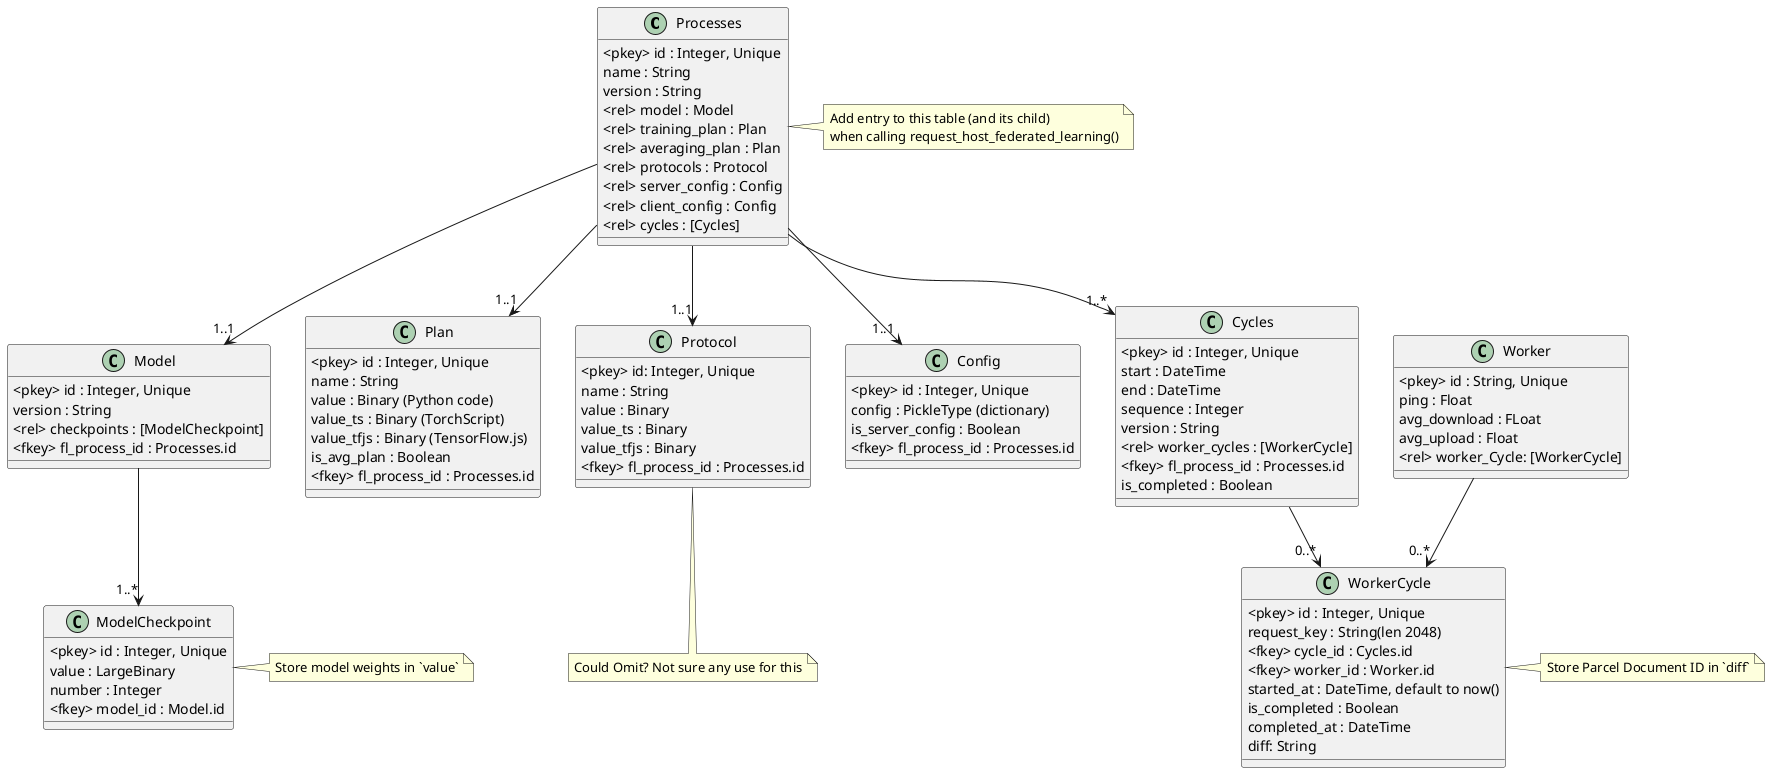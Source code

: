 @startuml Database

Processes --> "1..1" Model
Processes --> "1..1" Plan
Processes --> "1..1" Protocol
Processes --> "1..1" Config
Processes --> "1..*" Cycles
Model --> "1..*" ModelCheckpoint
Cycles --> "0..*" WorkerCycle
Worker --> "0..*" WorkerCycle

class Processes {
	<pkey> id : Integer, Unique
    name : String
    version : String
    <rel> model : Model
    <rel> training_plan : Plan
    <rel> averaging_plan : Plan
    <rel> protocols : Protocol
    <rel> server_config : Config
    <rel> client_config : Config
    <rel> cycles : [Cycles]
}
note right
Add entry to this table (and its child)
when calling request_host_federated_learning()
end note

class Model {
	<pkey> id : Integer, Unique
    version : String
    <rel> checkpoints : [ModelCheckpoint]
    <fkey> fl_process_id : Processes.id
}

class ModelCheckpoint {
	<pkey> id : Integer, Unique
    value : LargeBinary 
    number : Integer
    <fkey> model_id : Model.id
}
note right : Store model weights in `value`

class Cycles{
	<pkey> id : Integer, Unique
    start : DateTime
    end : DateTime
    sequence : Integer
    version : String
    <rel> worker_cycles : [WorkerCycle]
    <fkey> fl_process_id : Processes.id
    is_completed : Boolean
}

class WorkerCycle {
	<pkey> id : Integer, Unique
    {field}request_key : String(len 2048)
    <fkey> cycle_id : Cycles.id
    <fkey> worker_id : Worker.id
    {field}started_at : DateTime, default to now()
    is_completed : Boolean
    completed_at : DateTime
    diff: String
}
note right: Store Parcel Document ID in `diff`

class Worker {
	<pkey> id : String, Unique
    ping : Float
    avg_download : FLoat
    avg_upload : Float
    <rel> worker_Cycle: [WorkerCycle]
}

class Plan {
	<pkey> id : Integer, Unique
    name : String
    {field}value : Binary (Python code)
    {field}value_ts : Binary (TorchScript)
    {field}value_tfjs : Binary (TensorFlow.js)
    is_avg_plan : Boolean
    <fkey> fl_process_id : Processes.id
}

class Protocol {
	<pkey> id: Integer, Unique
    name : String
    value : Binary
    value_ts : Binary
    value_tfjs : Binary
    <fkey> fl_process_id : Processes.id
}
note bottom: Could Omit? Not sure any use for this

class Config {
	<pkey> id : Integer, Unique
    {field} config : PickleType (dictionary)
    is_server_config : Boolean
    <fkey> fl_process_id : Processes.id
}

@enduml